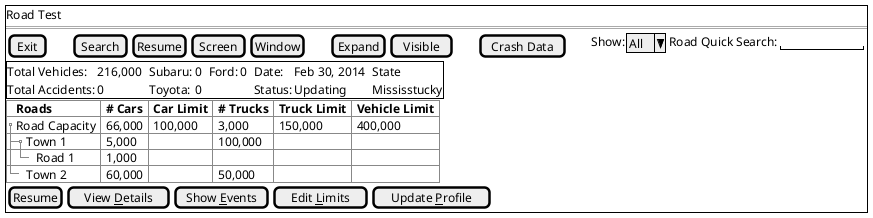 {
  "sha1": "l4fdx5gtmd9j9u74eary9bv31hgkrdq",
  "insertion": {
    "when": "2024-06-03T18:59:33.681Z",
    "user": "plantuml@gmail.com"
  }
}
@startsalt
{+
Road Test
===
{
[Exit]|<space:20>|[Search]|[Resume]|[Screen]|[Window]|<space:20>|[Expand]|[Visible]|<space:20>|[Crash Data]|<space:20>|Show: |^All^|Road Quick Search: |"          "
}
{+
Total Vehicles:| 216,000 |.| Subaru:|0 |.| Ford:|0 |.| Date: |Feb 30, 2014 |.| State
Total Accidents: | 0 |.| Toyota: |0 |.| . | . |.| Status: | Updating |.| Mississtucky
}
{T#
+<b>Roads | <b># Cars | <b>Car Limit | <b># Trucks | <b>Truck Limit | <b>Vehicle Limit
+Road Capacity | 66,000 | 100,000 | 3,000 | 150,000 | 400,000
++Town 1 | 5,000 | . | 100,000 | . | .
+++Road 1 | 1,000  | . | . | . | .
++Town 2 | 60,000 | . | 50,000 | . | .
}
{[Resume] | [View <u>D</u>etails] | [Show <u>E</u>vents] | [Edit <u>L</u>imits] | [Update <u>P</u>rofile]}
}
@endsalt
